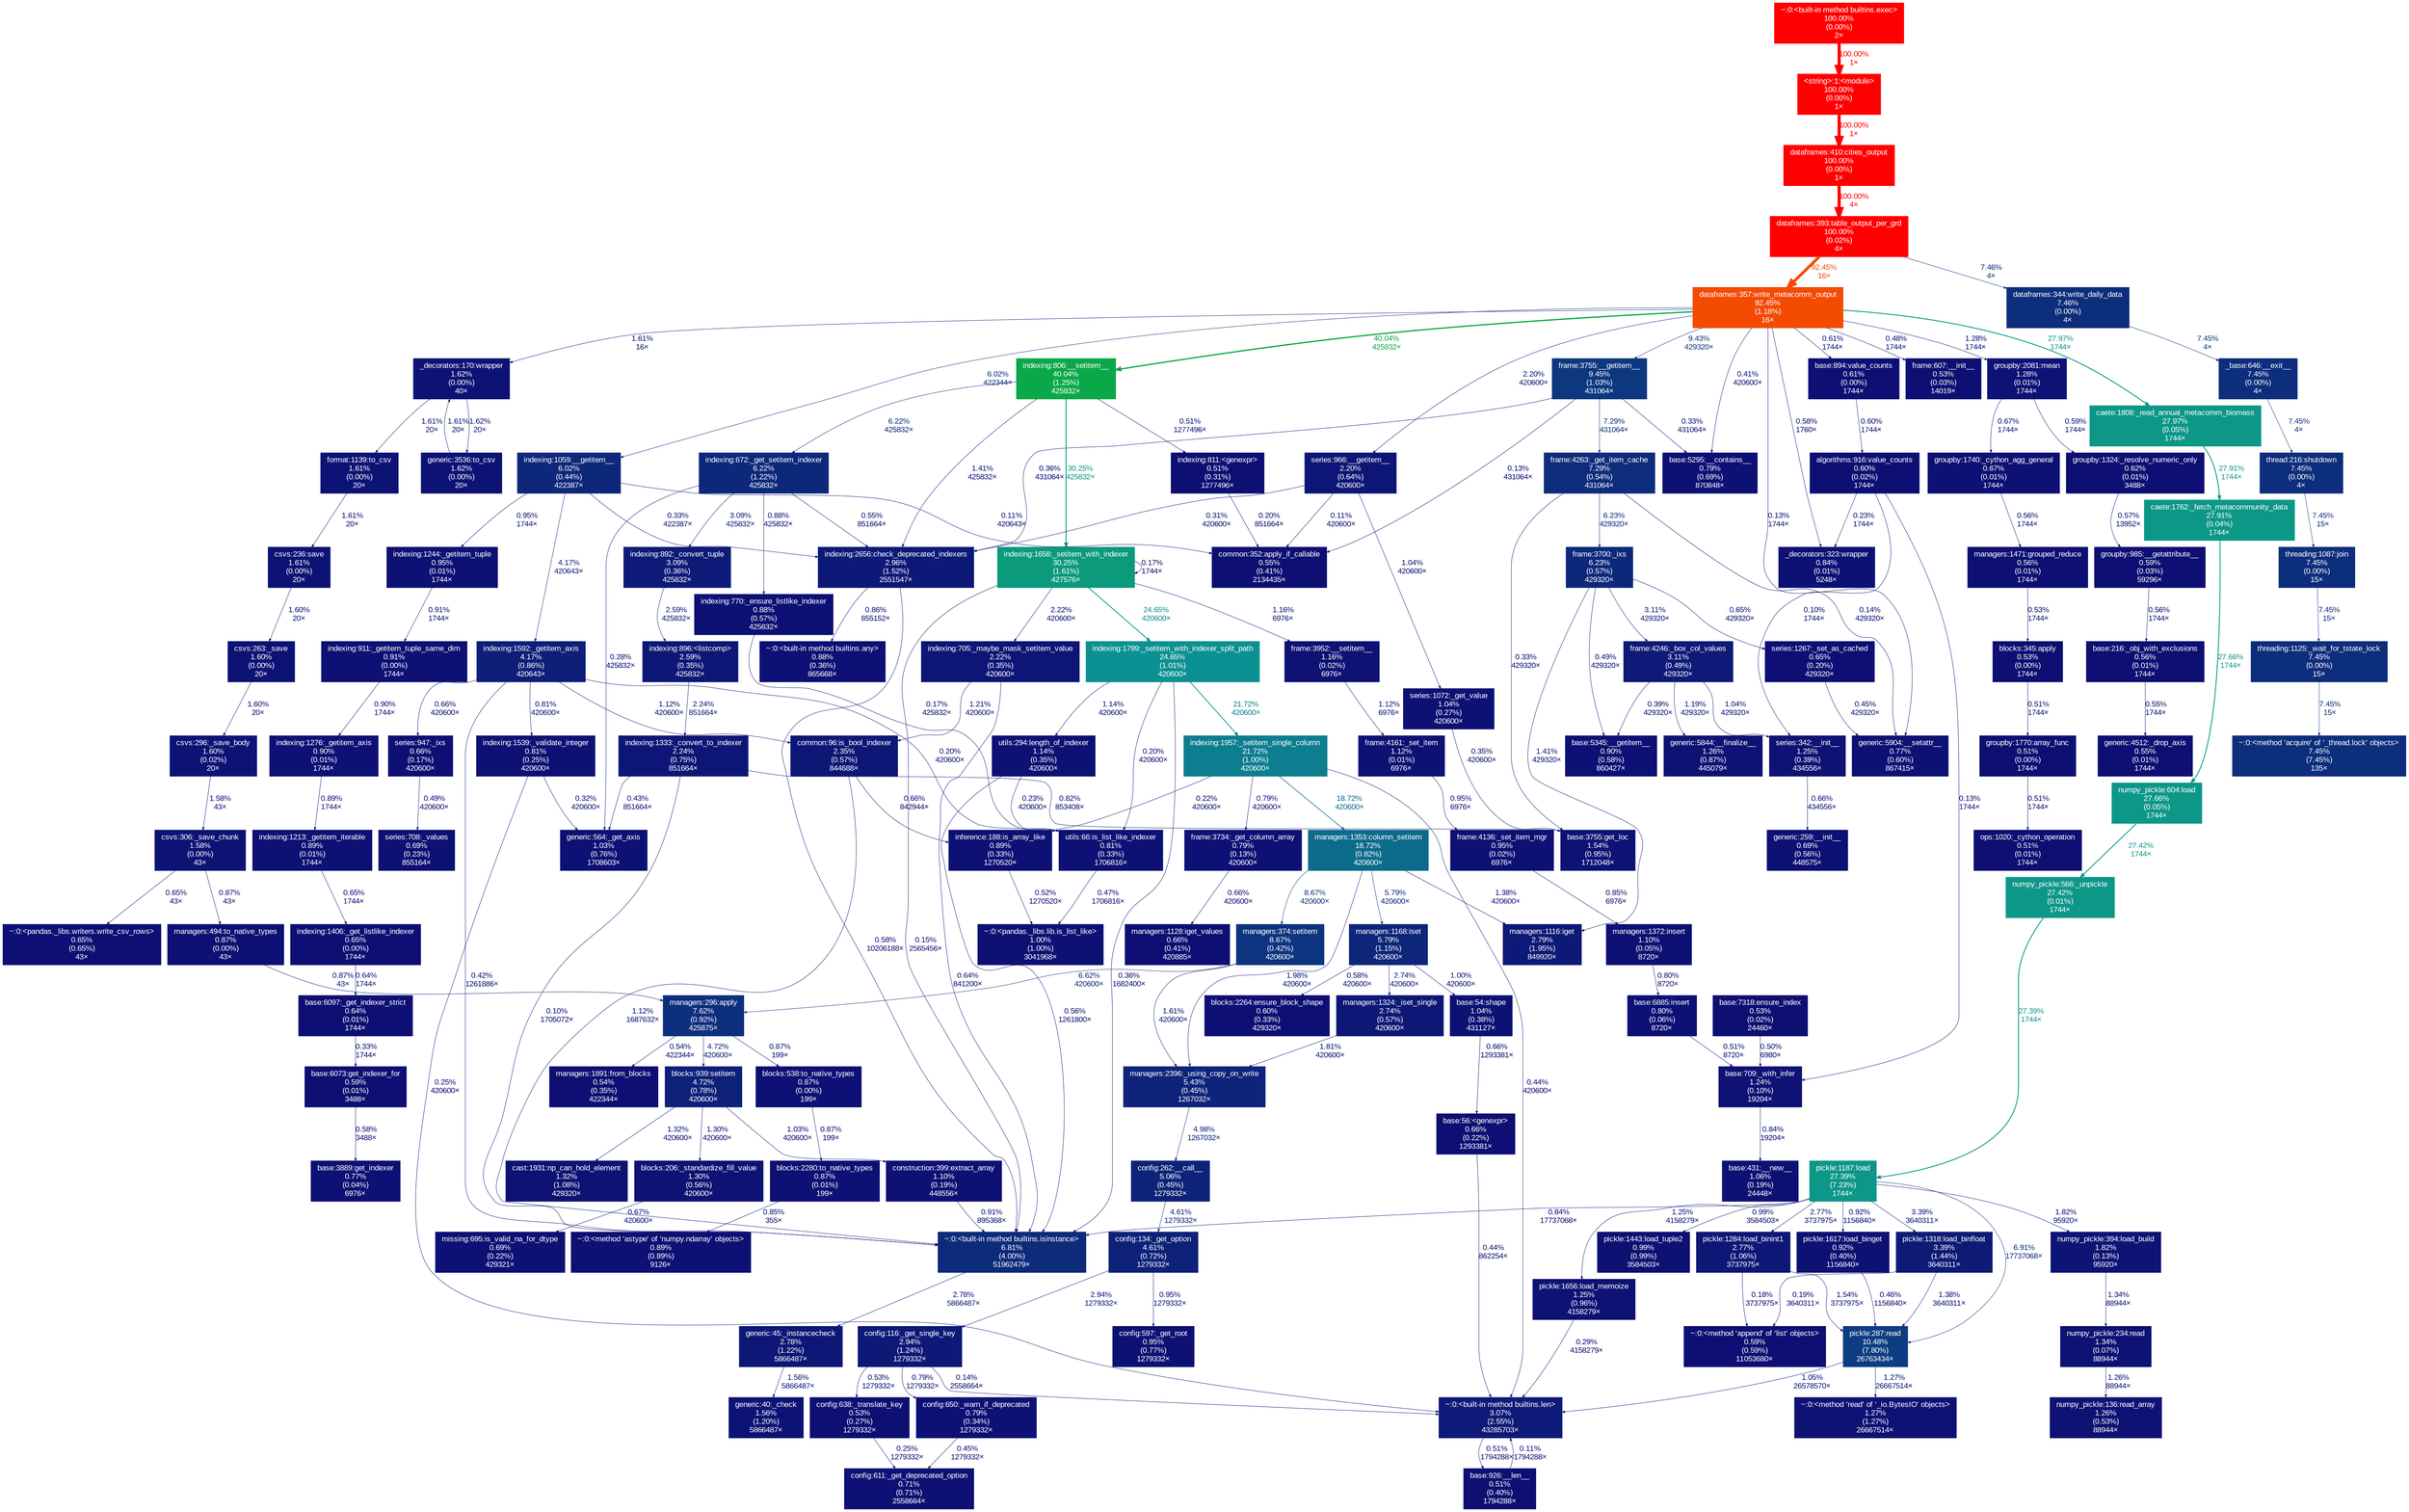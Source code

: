 digraph {
	tooltip=" "
	graph [fontname=Arial, nodesep=0.125, ranksep=0.25];
	node [fontcolor=white, fontname=Arial, height=0, shape=box, style=filled, width=0];
	edge [fontname=Arial];
	18 [color="#0d1074", fontcolor="#ffffff", fontsize="10.00", label="base:6885:insert\n0.80%\n(0.06%)\n8720×", tooltip="C:\\Users\\darel\\OneDrive\\source\\programs\\Python-3.11.12\\Lib\\site-packages\\pandas\\core\\indexes\\base.py"];
	18 -> 19 [arrowsize="0.35", color="#0d0f73", fontcolor="#0d0f73", fontsize="10.00", label="0.51%\n8720×", labeldistance="0.50", penwidth="0.50"];
	19 [color="#0d1274", fontcolor="#ffffff", fontsize="10.00", label="base:709:_with_infer\n1.24%\n(0.10%)\n19204×", tooltip="C:\\Users\\darel\\OneDrive\\source\\programs\\Python-3.11.12\\Lib\\site-packages\\pandas\\core\\indexes\\base.py"];
	19 -> 37 [arrowsize="0.35", color="#0d1074", fontcolor="#0d1074", fontsize="10.00", label="0.84%\n19204×", labeldistance="0.50", penwidth="0.50"];
	27 [color="#0d0f73", fontcolor="#ffffff", fontsize="10.00", label="base:6073:get_indexer_for\n0.59%\n(0.01%)\n3488×", tooltip="C:\\Users\\darel\\OneDrive\\source\\programs\\Python-3.11.12\\Lib\\site-packages\\pandas\\core\\indexes\\base.py"];
	27 -> 30 [arrowsize="0.35", color="#0d0f73", fontcolor="#0d0f73", fontsize="10.00", label="0.58%\n3488×", labeldistance="0.50", penwidth="0.50"];
	29 [color="#0d0f74", fontcolor="#ffffff", fontsize="10.00", label="base:6097:_get_indexer_strict\n0.64%\n(0.01%)\n1744×", tooltip="C:\\Users\\darel\\OneDrive\\source\\programs\\Python-3.11.12\\Lib\\site-packages\\pandas\\core\\indexes\\base.py"];
	29 -> 27 [arrowsize="0.35", color="#0d0e73", fontcolor="#0d0e73", fontsize="10.00", label="0.33%\n1744×", labeldistance="0.50", penwidth="0.50"];
	30 [color="#0d1074", fontcolor="#ffffff", fontsize="10.00", label="base:3889:get_indexer\n0.77%\n(0.04%)\n6976×", tooltip="C:\\Users\\darel\\OneDrive\\source\\programs\\Python-3.11.12\\Lib\\site-packages\\pandas\\core\\indexes\\base.py"];
	37 [color="#0d1174", fontcolor="#ffffff", fontsize="10.00", label="base:431:__new__\n1.06%\n(0.19%)\n24448×", tooltip="C:\\Users\\darel\\OneDrive\\source\\programs\\Python-3.11.12\\Lib\\site-packages\\pandas\\core\\indexes\\base.py"];
	39 [color="#f44b02", fontcolor="#ffffff", fontsize="10.00", label="dataframes:357:write_metacomm_output\n92.45%\n(1.18%)\n16×", tooltip="C:\\Users\\darel\\OneDrive\\Desktop\\CAETE-DVM\\src\\dataframes.py"];
	39 -> 66 [arrowsize="0.35", color="#0d1375", fontcolor="#0d1375", fontsize="10.00", label="1.61%\n16×", labeldistance="0.50", penwidth="0.50"];
	39 -> 80 [arrowsize="0.35", color="#0d387f", fontcolor="#0d387f", fontsize="10.00", label="9.43%\n429320×", labeldistance="0.50", penwidth="0.50"];
	39 -> 106 [arrowsize="0.63", color="#0ba849", fontcolor="#0ba849", fontsize="10.00", label="40.04%\n425832×", labeldistance="1.60", penwidth="1.60"];
	39 -> 135 [arrowsize="0.35", color="#0d277a", fontcolor="#0d277a", fontsize="10.00", label="6.02%\n422344×", labeldistance="0.50", penwidth="0.50"];
	39 -> 139 [arrowsize="0.35", color="#0d0d73", fontcolor="#0d0d73", fontsize="10.00", label="0.13%\n1744×", labeldistance="0.50", penwidth="0.50"];
	39 -> 172 [arrowsize="0.35", color="#0d1676", fontcolor="#0d1676", fontsize="10.00", label="2.20%\n420600×", labeldistance="0.50", penwidth="0.50"];
	39 -> 224 [arrowsize="0.35", color="#0d0f73", fontcolor="#0d0f73", fontsize="10.00", label="0.58%\n1760×", labeldistance="0.50", penwidth="0.50"];
	39 -> 264 [arrowsize="0.35", color="#0d0f73", fontcolor="#0d0f73", fontsize="10.00", label="0.48%\n1744×", labeldistance="0.50", penwidth="0.50"];
	39 -> 269 [arrowsize="0.35", color="#0d1274", fontcolor="#0d1274", fontsize="10.00", label="1.28%\n1744×", labeldistance="0.50", penwidth="0.50"];
	39 -> 280 [arrowsize="0.53", color="#0c9787", fontcolor="#0c9787", fontsize="10.00", label="27.97%\n1744×", labeldistance="1.12", penwidth="1.12"];
	39 -> 791 [arrowsize="0.35", color="#0d0f74", fontcolor="#0d0f74", fontsize="10.00", label="0.61%\n1744×", labeldistance="0.50", penwidth="0.50"];
	39 -> 811 [arrowsize="0.35", color="#0d0e73", fontcolor="#0d0e73", fontsize="10.00", label="0.41%\n420600×", labeldistance="0.50", penwidth="0.50"];
	44 [color="#0d1a77", fontcolor="#ffffff", fontsize="10.00", label="indexing:892:_convert_tuple\n3.09%\n(0.36%)\n425832×", tooltip="C:\\Users\\darel\\OneDrive\\source\\programs\\Python-3.11.12\\Lib\\site-packages\\pandas\\core\\indexing.py"];
	44 -> 180 [arrowsize="0.35", color="#0d1876", fontcolor="#0d1876", fontsize="10.00", label="2.59%\n425832×", labeldistance="0.50", penwidth="0.50"];
	51 [color="#0d1074", fontcolor="#ffffff", fontsize="10.00", label="generic:259:__init__\n0.69%\n(0.56%)\n448575×", tooltip="C:\\Users\\darel\\OneDrive\\source\\programs\\Python-3.11.12\\Lib\\site-packages\\pandas\\core\\generic.py"];
	53 [color="#0d1074", fontcolor="#ffffff", fontsize="10.00", label="indexing:1539:_validate_integer\n0.81%\n(0.25%)\n420600×", tooltip="C:\\Users\\darel\\OneDrive\\source\\programs\\Python-3.11.12\\Lib\\site-packages\\pandas\\core\\indexing.py"];
	53 -> 88 [arrowsize="0.35", color="#0d0e73", fontcolor="#0d0e73", fontsize="10.00", label="0.32%\n420600×", labeldistance="0.50", penwidth="0.50"];
	53 -> 108 [arrowsize="0.35", color="#0d0e73", fontcolor="#0d0e73", fontsize="10.00", label="0.25%\n420600×", labeldistance="0.50", penwidth="0.50"];
	54 [color="#0d1f78", fontcolor="#ffffff", fontsize="10.00", label="indexing:1592:_getitem_axis\n4.17%\n(0.86%)\n420643×", tooltip="C:\\Users\\darel\\OneDrive\\source\\programs\\Python-3.11.12\\Lib\\site-packages\\pandas\\core\\indexing.py"];
	54 -> 53 [arrowsize="0.35", color="#0d1074", fontcolor="#0d1074", fontsize="10.00", label="0.81%\n420600×", labeldistance="0.50", penwidth="0.50"];
	54 -> 394 [arrowsize="0.35", color="#0d0f74", fontcolor="#0d0f74", fontsize="10.00", label="0.66%\n420600×", labeldistance="0.50", penwidth="0.50"];
	54 -> 661 [arrowsize="0.35", color="#0d0e73", fontcolor="#0d0e73", fontsize="10.00", label="0.42%\n1261886×", labeldistance="0.50", penwidth="0.50"];
	54 -> 691 [arrowsize="0.35", color="#0d1174", fontcolor="#0d1174", fontsize="10.00", label="1.12%\n420600×", labeldistance="0.50", penwidth="0.50"];
	54 -> 893 [arrowsize="0.35", color="#0d0e73", fontcolor="#0d0e73", fontsize="10.00", label="0.20%\n420600×", labeldistance="0.50", penwidth="0.50"];
	57 [color="#0d1a77", fontcolor="#ffffff", fontsize="10.00", label="frame:4246:_box_col_values\n3.11%\n(0.49%)\n429320×", tooltip="C:\\Users\\darel\\OneDrive\\source\\programs\\Python-3.11.12\\Lib\\site-packages\\pandas\\core\\frame.py"];
	57 -> 60 [arrowsize="0.35", color="#0d1174", fontcolor="#0d1174", fontsize="10.00", label="1.04%\n429320×", labeldistance="0.50", penwidth="0.50"];
	57 -> 69 [arrowsize="0.35", color="#0d1274", fontcolor="#0d1274", fontsize="10.00", label="1.19%\n429320×", labeldistance="0.50", penwidth="0.50"];
	57 -> 716 [arrowsize="0.35", color="#0d0e73", fontcolor="#0d0e73", fontsize="10.00", label="0.39%\n429320×", labeldistance="0.50", penwidth="0.50"];
	58 [color="#0d287b", fontcolor="#ffffff", fontsize="10.00", label="frame:3700:_ixs\n6.23%\n(0.57%)\n429320×", tooltip="C:\\Users\\darel\\OneDrive\\source\\programs\\Python-3.11.12\\Lib\\site-packages\\pandas\\core\\frame.py"];
	58 -> 57 [arrowsize="0.35", color="#0d1a77", fontcolor="#0d1a77", fontsize="10.00", label="3.11%\n429320×", labeldistance="0.50", penwidth="0.50"];
	58 -> 249 [arrowsize="0.35", color="#0d1375", fontcolor="#0d1375", fontsize="10.00", label="1.41%\n429320×", labeldistance="0.50", penwidth="0.50"];
	58 -> 396 [arrowsize="0.35", color="#0d0f74", fontcolor="#0d0f74", fontsize="10.00", label="0.65%\n429320×", labeldistance="0.50", penwidth="0.50"];
	58 -> 716 [arrowsize="0.35", color="#0d0f73", fontcolor="#0d0f73", fontsize="10.00", label="0.49%\n429320×", labeldistance="0.50", penwidth="0.50"];
	60 [color="#0d1274", fontcolor="#ffffff", fontsize="10.00", label="series:342:__init__\n1.25%\n(0.39%)\n434556×", tooltip="C:\\Users\\darel\\OneDrive\\source\\programs\\Python-3.11.12\\Lib\\site-packages\\pandas\\core\\series.py"];
	60 -> 51 [arrowsize="0.35", color="#0d0f74", fontcolor="#0d0f74", fontsize="10.00", label="0.66%\n434556×", labeldistance="0.50", penwidth="0.50"];
	63 [color="#0d1174", fontcolor="#ffffff", fontsize="10.00", label="indexing:911:_getitem_tuple_same_dim\n0.91%\n(0.00%)\n1744×", tooltip="C:\\Users\\darel\\OneDrive\\source\\programs\\Python-3.11.12\\Lib\\site-packages\\pandas\\core\\indexing.py"];
	63 -> 93 [arrowsize="0.35", color="#0d1074", fontcolor="#0d1074", fontsize="10.00", label="0.90%\n1744×", labeldistance="0.50", penwidth="0.50"];
	64 [color="#0d1174", fontcolor="#ffffff", fontsize="10.00", label="indexing:1244:_getitem_tuple\n0.95%\n(0.01%)\n1744×", tooltip="C:\\Users\\darel\\OneDrive\\source\\programs\\Python-3.11.12\\Lib\\site-packages\\pandas\\core\\indexing.py"];
	64 -> 63 [arrowsize="0.35", color="#0d1174", fontcolor="#0d1174", fontsize="10.00", label="0.91%\n1744×", labeldistance="0.50", penwidth="0.50"];
	65 [color="#0d1375", fontcolor="#ffffff", fontsize="10.00", label="generic:3536:to_csv\n1.62%\n(0.00%)\n20×", tooltip="C:\\Users\\darel\\OneDrive\\source\\programs\\Python-3.11.12\\Lib\\site-packages\\pandas\\core\\generic.py"];
	65 -> 66 [arrowsize="0.35", color="#0d1375", fontcolor="#0d1375", fontsize="10.00", label="1.61%\n20×", labeldistance="0.50", penwidth="0.50"];
	66 [color="#0d1375", fontcolor="#ffffff", fontsize="10.00", label="_decorators:170:wrapper\n1.62%\n(0.00%)\n40×", tooltip="C:\\Users\\darel\\OneDrive\\source\\programs\\Python-3.11.12\\Lib\\site-packages\\pandas\\util\\_decorators.py"];
	66 -> 65 [arrowsize="0.35", color="#0d1375", fontcolor="#0d1375", fontsize="10.00", label="1.62%\n20×", labeldistance="0.50", penwidth="0.50"];
	66 -> 490 [arrowsize="0.35", color="#0d1375", fontcolor="#0d1375", fontsize="10.00", label="1.61%\n20×", labeldistance="0.50", penwidth="0.50"];
	69 [color="#0d1274", fontcolor="#ffffff", fontsize="10.00", label="generic:5844:__finalize__\n1.26%\n(0.87%)\n445079×", tooltip="C:\\Users\\darel\\OneDrive\\source\\programs\\Python-3.11.12\\Lib\\site-packages\\pandas\\core\\generic.py"];
	73 [color="#0d0f73", fontcolor="#ffffff", fontsize="10.00", label="generic:4512:_drop_axis\n0.55%\n(0.01%)\n1744×", tooltip="C:\\Users\\darel\\OneDrive\\source\\programs\\Python-3.11.12\\Lib\\site-packages\\pandas\\core\\generic.py"];
	79 [color="#0d2d7c", fontcolor="#ffffff", fontsize="10.00", label="frame:4263:_get_item_cache\n7.29%\n(0.54%)\n431064×", tooltip="C:\\Users\\darel\\OneDrive\\source\\programs\\Python-3.11.12\\Lib\\site-packages\\pandas\\core\\frame.py"];
	79 -> 58 [arrowsize="0.35", color="#0d287b", fontcolor="#0d287b", fontsize="10.00", label="6.23%\n429320×", labeldistance="0.50", penwidth="0.50"];
	79 -> 139 [arrowsize="0.35", color="#0d0d73", fontcolor="#0d0d73", fontsize="10.00", label="0.14%\n429320×", labeldistance="0.50", penwidth="0.50"];
	79 -> 704 [arrowsize="0.35", color="#0d0e73", fontcolor="#0d0e73", fontsize="10.00", label="0.33%\n429320×", labeldistance="0.50", penwidth="0.50"];
	80 [color="#0d387f", fontcolor="#ffffff", fontsize="10.00", label="frame:3755:__getitem__\n9.45%\n(1.03%)\n431064×", tooltip="C:\\Users\\darel\\OneDrive\\source\\programs\\Python-3.11.12\\Lib\\site-packages\\pandas\\core\\frame.py"];
	80 -> 79 [arrowsize="0.35", color="#0d2d7c", fontcolor="#0d2d7c", fontsize="10.00", label="7.29%\n431064×", labeldistance="0.50", penwidth="0.50"];
	80 -> 811 [arrowsize="0.35", color="#0d0e73", fontcolor="#0d0e73", fontsize="10.00", label="0.33%\n431064×", labeldistance="0.50", penwidth="0.50"];
	80 -> 820 [arrowsize="0.35", color="#0d0e73", fontcolor="#0d0e73", fontsize="10.00", label="0.36%\n431064×", labeldistance="0.50", penwidth="0.50"];
	80 -> 885 [arrowsize="0.35", color="#0d0d73", fontcolor="#0d0d73", fontsize="10.00", label="0.13%\n431064×", labeldistance="0.50", penwidth="0.50"];
	87 [color="#0d1375", fontcolor="#ffffff", fontsize="10.00", label="csvs:306:_save_chunk\n1.58%\n(0.00%)\n43×", tooltip="C:\\Users\\darel\\OneDrive\\source\\programs\\Python-3.11.12\\Lib\\site-packages\\pandas\\io\\formats\\csvs.py"];
	87 -> 253 [arrowsize="0.35", color="#0d1074", fontcolor="#0d1074", fontsize="10.00", label="0.87%\n43×", labeldistance="0.50", penwidth="0.50"];
	87 -> 934 [arrowsize="0.35", color="#0d0f74", fontcolor="#0d0f74", fontsize="10.00", label="0.65%\n43×", labeldistance="0.50", penwidth="0.50"];
	88 [color="#0d1174", fontcolor="#ffffff", fontsize="10.00", label="generic:564:_get_axis\n1.03%\n(0.76%)\n1708603×", tooltip="C:\\Users\\darel\\OneDrive\\source\\programs\\Python-3.11.12\\Lib\\site-packages\\pandas\\core\\generic.py"];
	89 [color="#0d0f74", fontcolor="#ffffff", fontsize="10.00", label="indexing:1406:_get_listlike_indexer\n0.65%\n(0.00%)\n1744×", tooltip="C:\\Users\\darel\\OneDrive\\source\\programs\\Python-3.11.12\\Lib\\site-packages\\pandas\\core\\indexing.py"];
	89 -> 29 [arrowsize="0.35", color="#0d0f74", fontcolor="#0d0f74", fontsize="10.00", label="0.64%\n1744×", labeldistance="0.50", penwidth="0.50"];
	92 [color="#0d287b", fontcolor="#ffffff", fontsize="10.00", label="indexing:672:_get_setitem_indexer\n6.22%\n(1.22%)\n425832×", tooltip="C:\\Users\\darel\\OneDrive\\source\\programs\\Python-3.11.12\\Lib\\site-packages\\pandas\\core\\indexing.py"];
	92 -> 44 [arrowsize="0.35", color="#0d1a77", fontcolor="#0d1a77", fontsize="10.00", label="3.09%\n425832×", labeldistance="0.50", penwidth="0.50"];
	92 -> 88 [arrowsize="0.35", color="#0d0e73", fontcolor="#0d0e73", fontsize="10.00", label="0.28%\n425832×", labeldistance="0.50", penwidth="0.50"];
	92 -> 130 [arrowsize="0.35", color="#0d1074", fontcolor="#0d1074", fontsize="10.00", label="0.88%\n425832×", labeldistance="0.50", penwidth="0.50"];
	92 -> 820 [arrowsize="0.35", color="#0d0f73", fontcolor="#0d0f73", fontsize="10.00", label="0.55%\n851664×", labeldistance="0.50", penwidth="0.50"];
	93 [color="#0d1074", fontcolor="#ffffff", fontsize="10.00", label="indexing:1276:_getitem_axis\n0.90%\n(0.01%)\n1744×", tooltip="C:\\Users\\darel\\OneDrive\\source\\programs\\Python-3.11.12\\Lib\\site-packages\\pandas\\core\\indexing.py"];
	93 -> 147 [arrowsize="0.35", color="#0d1074", fontcolor="#0d1074", fontsize="10.00", label="0.89%\n1744×", labeldistance="0.50", penwidth="0.50"];
	94 [color="#0d1676", fontcolor="#ffffff", fontsize="10.00", label="indexing:1333:_convert_to_indexer\n2.24%\n(0.75%)\n851664×", tooltip="C:\\Users\\darel\\OneDrive\\source\\programs\\Python-3.11.12\\Lib\\site-packages\\pandas\\core\\indexing.py"];
	94 -> 88 [arrowsize="0.35", color="#0d0f73", fontcolor="#0d0f73", fontsize="10.00", label="0.43%\n851664×", labeldistance="0.50", penwidth="0.50"];
	94 -> 661 [arrowsize="0.35", color="#0d0d73", fontcolor="#0d0d73", fontsize="10.00", label="0.10%\n1705072×", labeldistance="0.50", penwidth="0.50"];
	94 -> 704 [arrowsize="0.35", color="#0d1074", fontcolor="#0d1074", fontsize="10.00", label="0.82%\n853408×", labeldistance="0.50", penwidth="0.50"];
	96 [color="#0c9a7c", fontcolor="#ffffff", fontsize="10.00", label="indexing:1658:_setitem_with_indexer\n30.25%\n(1.61%)\n427576×", tooltip="C:\\Users\\darel\\OneDrive\\source\\programs\\Python-3.11.12\\Lib\\site-packages\\pandas\\core\\indexing.py"];
	96 -> 96 [arrowsize="0.35", color="#0d0d73", fontcolor="#0d0d73", fontsize="10.00", label="0.17%\n1744×", labeldistance="0.50", penwidth="0.50"];
	96 -> 127 [arrowsize="0.50", color="#0c9193", fontcolor="#0c9193", fontsize="10.00", label="24.65%\n420600×", labeldistance="0.99", penwidth="0.99"];
	96 -> 260 [arrowsize="0.35", color="#0d1274", fontcolor="#0d1274", fontsize="10.00", label="1.16%\n6976×", labeldistance="0.50", penwidth="0.50"];
	96 -> 661 [arrowsize="0.35", color="#0d0d73", fontcolor="#0d0d73", fontsize="10.00", label="0.15%\n2565456×", labeldistance="0.50", penwidth="0.50"];
	96 -> 717 [arrowsize="0.35", color="#0d1676", fontcolor="#0d1676", fontsize="10.00", label="2.22%\n420600×", labeldistance="0.50", penwidth="0.50"];
	99 [color="#0d1074", fontcolor="#ffffff", fontsize="10.00", label="groupby:1740:_cython_agg_general\n0.67%\n(0.01%)\n1744×", tooltip="C:\\Users\\darel\\OneDrive\\source\\programs\\Python-3.11.12\\Lib\\site-packages\\pandas\\core\\groupby\\groupby.py"];
	99 -> 203 [arrowsize="0.35", color="#0d0f73", fontcolor="#0d0f73", fontsize="10.00", label="0.56%\n1744×", labeldistance="0.50", penwidth="0.50"];
	106 [color="#0ba849", fontcolor="#ffffff", fontsize="10.00", label="indexing:806:__setitem__\n40.04%\n(1.25%)\n425832×", tooltip="C:\\Users\\darel\\OneDrive\\source\\programs\\Python-3.11.12\\Lib\\site-packages\\pandas\\core\\indexing.py"];
	106 -> 92 [arrowsize="0.35", color="#0d287b", fontcolor="#0d287b", fontsize="10.00", label="6.22%\n425832×", labeldistance="0.50", penwidth="0.50"];
	106 -> 96 [arrowsize="0.55", color="#0c9a7c", fontcolor="#0c9a7c", fontsize="10.00", label="30.25%\n425832×", labeldistance="1.21", penwidth="1.21"];
	106 -> 187 [arrowsize="0.35", color="#0d0f73", fontcolor="#0d0f73", fontsize="10.00", label="0.51%\n1277496×", labeldistance="0.50", penwidth="0.50"];
	106 -> 820 [arrowsize="0.35", color="#0d1375", fontcolor="#0d1375", fontsize="10.00", label="1.41%\n425832×", labeldistance="0.50", penwidth="0.50"];
	108 [color="#0d1a77", fontcolor="#ffffff", fontsize="10.00", label="~:0:<built-in method builtins.len>\n3.07%\n(2.55%)\n43285703×", tooltip="~"];
	108 -> 915 [arrowsize="0.35", color="#0d0f73", fontcolor="#0d0f73", fontsize="10.00", label="0.51%\n1794288×", labeldistance="0.50", penwidth="0.50"];
	112 [color="#0d1074", fontcolor="#ffffff", fontsize="10.00", label="frame:3734:_get_column_array\n0.79%\n(0.13%)\n420600×", tooltip="C:\\Users\\darel\\OneDrive\\source\\programs\\Python-3.11.12\\Lib\\site-packages\\pandas\\core\\frame.py"];
	112 -> 320 [arrowsize="0.35", color="#0d0f74", fontcolor="#0d0f74", fontsize="10.00", label="0.66%\n420600×", labeldistance="0.50", penwidth="0.50"];
	113 [color="#0c7e8f", fontcolor="#ffffff", fontsize="10.00", label="indexing:1957:_setitem_single_column\n21.72%\n(1.00%)\n420600×", tooltip="C:\\Users\\darel\\OneDrive\\source\\programs\\Python-3.11.12\\Lib\\site-packages\\pandas\\core\\indexing.py"];
	113 -> 108 [arrowsize="0.35", color="#0d0f73", fontcolor="#0d0f73", fontsize="10.00", label="0.44%\n420600×", labeldistance="0.50", penwidth="0.50"];
	113 -> 112 [arrowsize="0.35", color="#0d1074", fontcolor="#0d1074", fontsize="10.00", label="0.79%\n420600×", labeldistance="0.50", penwidth="0.50"];
	113 -> 146 [arrowsize="0.43", color="#0c6b8b", fontcolor="#0c6b8b", fontsize="10.00", label="18.72%\n420600×", labeldistance="0.75", penwidth="0.75"];
	113 -> 859 [arrowsize="0.35", color="#0d0e73", fontcolor="#0d0e73", fontsize="10.00", label="0.22%\n420600×", labeldistance="0.50", penwidth="0.50"];
	117 [color="#0d1174", fontcolor="#ffffff", fontsize="10.00", label="frame:4136:_set_item_mgr\n0.95%\n(0.02%)\n6976×", tooltip="C:\\Users\\darel\\OneDrive\\source\\programs\\Python-3.11.12\\Lib\\site-packages\\pandas\\core\\frame.py"];
	117 -> 219 [arrowsize="0.35", color="#0d1074", fontcolor="#0d1074", fontsize="10.00", label="0.85%\n6976×", labeldistance="0.50", penwidth="0.50"];
	127 [color="#0c9193", fontcolor="#ffffff", fontsize="10.00", label="indexing:1799:_setitem_with_indexer_split_path\n24.65%\n(1.01%)\n420600×", tooltip="C:\\Users\\darel\\OneDrive\\source\\programs\\Python-3.11.12\\Lib\\site-packages\\pandas\\core\\indexing.py"];
	127 -> 113 [arrowsize="0.47", color="#0c7e8f", fontcolor="#0c7e8f", fontsize="10.00", label="21.72%\n420600×", labeldistance="0.87", penwidth="0.87"];
	127 -> 661 [arrowsize="0.35", color="#0d0e73", fontcolor="#0d0e73", fontsize="10.00", label="0.36%\n1682400×", labeldistance="0.50", penwidth="0.50"];
	127 -> 803 [arrowsize="0.35", color="#0d1174", fontcolor="#0d1174", fontsize="10.00", label="1.14%\n420600×", labeldistance="0.50", penwidth="0.50"];
	127 -> 893 [arrowsize="0.35", color="#0d0e73", fontcolor="#0d0e73", fontsize="10.00", label="0.20%\n420600×", labeldistance="0.50", penwidth="0.50"];
	128 [color="#0d0f74", fontcolor="#ffffff", fontsize="10.00", label="groupby:1324:_resolve_numeric_only\n0.62%\n(0.01%)\n3488×", tooltip="C:\\Users\\darel\\OneDrive\\source\\programs\\Python-3.11.12\\Lib\\site-packages\\pandas\\core\\groupby\\groupby.py"];
	128 -> 412 [arrowsize="0.35", color="#0d0f73", fontcolor="#0d0f73", fontsize="10.00", label="0.57%\n13952×", labeldistance="0.50", penwidth="0.50"];
	130 [color="#0d1074", fontcolor="#ffffff", fontsize="10.00", label="indexing:770:_ensure_listlike_indexer\n0.88%\n(0.57%)\n425832×", tooltip="C:\\Users\\darel\\OneDrive\\source\\programs\\Python-3.11.12\\Lib\\site-packages\\pandas\\core\\indexing.py"];
	130 -> 893 [arrowsize="0.35", color="#0d0d73", fontcolor="#0d0d73", fontsize="10.00", label="0.17%\n425832×", labeldistance="0.50", penwidth="0.50"];
	134 [color="#0d1174", fontcolor="#ffffff", fontsize="10.00", label="frame:4161:_set_item\n1.12%\n(0.01%)\n6976×", tooltip="C:\\Users\\darel\\OneDrive\\source\\programs\\Python-3.11.12\\Lib\\site-packages\\pandas\\core\\frame.py"];
	134 -> 117 [arrowsize="0.35", color="#0d1174", fontcolor="#0d1174", fontsize="10.00", label="0.95%\n6976×", labeldistance="0.50", penwidth="0.50"];
	135 [color="#0d277a", fontcolor="#ffffff", fontsize="10.00", label="indexing:1059:__getitem__\n6.02%\n(0.44%)\n422387×", tooltip="C:\\Users\\darel\\OneDrive\\source\\programs\\Python-3.11.12\\Lib\\site-packages\\pandas\\core\\indexing.py"];
	135 -> 54 [arrowsize="0.35", color="#0d1f78", fontcolor="#0d1f78", fontsize="10.00", label="4.17%\n420643×", labeldistance="0.50", penwidth="0.50"];
	135 -> 64 [arrowsize="0.35", color="#0d1174", fontcolor="#0d1174", fontsize="10.00", label="0.95%\n1744×", labeldistance="0.50", penwidth="0.50"];
	135 -> 820 [arrowsize="0.35", color="#0d0e73", fontcolor="#0d0e73", fontsize="10.00", label="0.33%\n422387×", labeldistance="0.50", penwidth="0.50"];
	135 -> 885 [arrowsize="0.35", color="#0d0d73", fontcolor="#0d0d73", fontsize="10.00", label="0.11%\n420643×", labeldistance="0.50", penwidth="0.50"];
	139 [color="#0d1074", fontcolor="#ffffff", fontsize="10.00", label="generic:5904:__setattr__\n0.77%\n(0.60%)\n867415×", tooltip="C:\\Users\\darel\\OneDrive\\source\\programs\\Python-3.11.12\\Lib\\site-packages\\pandas\\core\\generic.py"];
	143 [color="#0d2f7d", fontcolor="#ffffff", fontsize="10.00", label="managers:296:apply\n7.62%\n(0.92%)\n425875×", tooltip="C:\\Users\\darel\\OneDrive\\source\\programs\\Python-3.11.12\\Lib\\site-packages\\pandas\\core\\internals\\managers.py"];
	143 -> 229 [arrowsize="0.35", color="#0d2179", fontcolor="#0d2179", fontsize="10.00", label="4.72%\n420600×", labeldistance="0.50", penwidth="0.50"];
	143 -> 300 [arrowsize="0.35", color="#0d1074", fontcolor="#0d1074", fontsize="10.00", label="0.87%\n199×", labeldistance="0.50", penwidth="0.50"];
	143 -> 363 [arrowsize="0.35", color="#0d0f73", fontcolor="#0d0f73", fontsize="10.00", label="0.54%\n422344×", labeldistance="0.50", penwidth="0.50"];
	145 [color="#0d347e", fontcolor="#ffffff", fontsize="10.00", label="managers:374:setitem\n8.67%\n(0.42%)\n420600×", tooltip="C:\\Users\\darel\\OneDrive\\source\\programs\\Python-3.11.12\\Lib\\site-packages\\pandas\\core\\internals\\managers.py"];
	145 -> 143 [arrowsize="0.35", color="#0d2a7b", fontcolor="#0d2a7b", fontsize="10.00", label="6.62%\n420600×", labeldistance="0.50", penwidth="0.50"];
	145 -> 362 [arrowsize="0.35", color="#0d1375", fontcolor="#0d1375", fontsize="10.00", label="1.61%\n420600×", labeldistance="0.50", penwidth="0.50"];
	146 [color="#0c6b8b", fontcolor="#ffffff", fontsize="10.00", label="managers:1353:column_setitem\n18.72%\n(0.82%)\n420600×", tooltip="C:\\Users\\darel\\OneDrive\\source\\programs\\Python-3.11.12\\Lib\\site-packages\\pandas\\core\\internals\\managers.py"];
	146 -> 145 [arrowsize="0.35", color="#0d347e", fontcolor="#0d347e", fontsize="10.00", label="8.67%\n420600×", labeldistance="0.50", penwidth="0.50"];
	146 -> 220 [arrowsize="0.35", color="#0d267a", fontcolor="#0d267a", fontsize="10.00", label="5.79%\n420600×", labeldistance="0.50", penwidth="0.50"];
	146 -> 249 [arrowsize="0.35", color="#0d1275", fontcolor="#0d1275", fontsize="10.00", label="1.38%\n420600×", labeldistance="0.50", penwidth="0.50"];
	146 -> 362 [arrowsize="0.35", color="#0d1575", fontcolor="#0d1575", fontsize="10.00", label="1.98%\n420600×", labeldistance="0.50", penwidth="0.50"];
	147 [color="#0d1074", fontcolor="#ffffff", fontsize="10.00", label="indexing:1213:_getitem_iterable\n0.89%\n(0.01%)\n1744×", tooltip="C:\\Users\\darel\\OneDrive\\source\\programs\\Python-3.11.12\\Lib\\site-packages\\pandas\\core\\indexing.py"];
	147 -> 89 [arrowsize="0.35", color="#0d0f74", fontcolor="#0d0f74", fontsize="10.00", label="0.65%\n1744×", labeldistance="0.50", penwidth="0.50"];
	172 [color="#0d1676", fontcolor="#ffffff", fontsize="10.00", label="series:966:__getitem__\n2.20%\n(0.64%)\n420600×", tooltip="C:\\Users\\darel\\OneDrive\\source\\programs\\Python-3.11.12\\Lib\\site-packages\\pandas\\core\\series.py"];
	172 -> 379 [arrowsize="0.35", color="#0d1174", fontcolor="#0d1174", fontsize="10.00", label="1.04%\n420600×", labeldistance="0.50", penwidth="0.50"];
	172 -> 820 [arrowsize="0.35", color="#0d0e73", fontcolor="#0d0e73", fontsize="10.00", label="0.31%\n420600×", labeldistance="0.50", penwidth="0.50"];
	172 -> 885 [arrowsize="0.35", color="#0d0d73", fontcolor="#0d0d73", fontsize="10.00", label="0.11%\n420600×", labeldistance="0.50", penwidth="0.50"];
	175 [color="#0d1074", fontcolor="#ffffff", fontsize="10.00", label="~:0:<built-in method builtins.any>\n0.88%\n(0.36%)\n865668×", tooltip="~"];
	180 [color="#0d1876", fontcolor="#ffffff", fontsize="10.00", label="indexing:896:<listcomp>\n2.59%\n(0.35%)\n425832×", tooltip="C:\\Users\\darel\\OneDrive\\source\\programs\\Python-3.11.12\\Lib\\site-packages\\pandas\\core\\indexing.py"];
	180 -> 94 [arrowsize="0.35", color="#0d1676", fontcolor="#0d1676", fontsize="10.00", label="2.24%\n851664×", labeldistance="0.50", penwidth="0.50"];
	187 [color="#0d0f73", fontcolor="#ffffff", fontsize="10.00", label="indexing:811:<genexpr>\n0.51%\n(0.31%)\n1277496×", tooltip="C:\\Users\\darel\\OneDrive\\source\\programs\\Python-3.11.12\\Lib\\site-packages\\pandas\\core\\indexing.py"];
	187 -> 885 [arrowsize="0.35", color="#0d0e73", fontcolor="#0d0e73", fontsize="10.00", label="0.20%\n851664×", labeldistance="0.50", penwidth="0.50"];
	203 [color="#0d0f73", fontcolor="#ffffff", fontsize="10.00", label="managers:1471:grouped_reduce\n0.56%\n(0.01%)\n1744×", tooltip="C:\\Users\\darel\\OneDrive\\source\\programs\\Python-3.11.12\\Lib\\site-packages\\pandas\\core\\internals\\managers.py"];
	203 -> 232 [arrowsize="0.35", color="#0d0f73", fontcolor="#0d0f73", fontsize="10.00", label="0.53%\n1744×", labeldistance="0.50", penwidth="0.50"];
	218 [color="#0d0f74", fontcolor="#ffffff", fontsize="10.00", label="blocks:2264:ensure_block_shape\n0.60%\n(0.33%)\n429320×", tooltip="C:\\Users\\darel\\OneDrive\\source\\programs\\Python-3.11.12\\Lib\\site-packages\\pandas\\core\\internals\\blocks.py"];
	219 [color="#0d1174", fontcolor="#ffffff", fontsize="10.00", label="managers:1372:insert\n1.10%\n(0.05%)\n8720×", tooltip="C:\\Users\\darel\\OneDrive\\source\\programs\\Python-3.11.12\\Lib\\site-packages\\pandas\\core\\internals\\managers.py"];
	219 -> 18 [arrowsize="0.35", color="#0d1074", fontcolor="#0d1074", fontsize="10.00", label="0.80%\n8720×", labeldistance="0.50", penwidth="0.50"];
	220 [color="#0d267a", fontcolor="#ffffff", fontsize="10.00", label="managers:1168:iset\n5.79%\n(1.15%)\n420600×", tooltip="C:\\Users\\darel\\OneDrive\\source\\programs\\Python-3.11.12\\Lib\\site-packages\\pandas\\core\\internals\\managers.py"];
	220 -> 218 [arrowsize="0.35", color="#0d0f73", fontcolor="#0d0f73", fontsize="10.00", label="0.58%\n420600×", labeldistance="0.50", penwidth="0.50"];
	220 -> 231 [arrowsize="0.35", color="#0d1876", fontcolor="#0d1876", fontsize="10.00", label="2.74%\n420600×", labeldistance="0.50", penwidth="0.50"];
	220 -> 310 [arrowsize="0.35", color="#0d1174", fontcolor="#0d1174", fontsize="10.00", label="1.00%\n420600×", labeldistance="0.50", penwidth="0.50"];
	224 [color="#0d1074", fontcolor="#ffffff", fontsize="10.00", label="_decorators:323:wrapper\n0.84%\n(0.01%)\n5248×", tooltip="C:\\Users\\darel\\OneDrive\\source\\programs\\Python-3.11.12\\Lib\\site-packages\\pandas\\util\\_decorators.py"];
	228 [color="#0d1274", fontcolor="#ffffff", fontsize="10.00", label="blocks:206:_standardize_fill_value\n1.30%\n(0.56%)\n420600×", tooltip="C:\\Users\\darel\\OneDrive\\source\\programs\\Python-3.11.12\\Lib\\site-packages\\pandas\\core\\internals\\blocks.py"];
	228 -> 779 [arrowsize="0.35", color="#0d0f74", fontcolor="#0d0f74", fontsize="10.00", label="0.67%\n420600×", labeldistance="0.50", penwidth="0.50"];
	229 [color="#0d2179", fontcolor="#ffffff", fontsize="10.00", label="blocks:939:setitem\n4.72%\n(0.78%)\n420600×", tooltip="C:\\Users\\darel\\OneDrive\\source\\programs\\Python-3.11.12\\Lib\\site-packages\\pandas\\core\\internals\\blocks.py"];
	229 -> 228 [arrowsize="0.35", color="#0d1274", fontcolor="#0d1274", fontsize="10.00", label="1.30%\n420600×", labeldistance="0.50", penwidth="0.50"];
	229 -> 400 [arrowsize="0.35", color="#0d1174", fontcolor="#0d1174", fontsize="10.00", label="1.03%\n420600×", labeldistance="0.50", penwidth="0.50"];
	229 -> 806 [arrowsize="0.35", color="#0d1274", fontcolor="#0d1274", fontsize="10.00", label="1.32%\n420600×", labeldistance="0.50", penwidth="0.50"];
	231 [color="#0d1876", fontcolor="#ffffff", fontsize="10.00", label="managers:1324:_iset_single\n2.74%\n(0.57%)\n420600×", tooltip="C:\\Users\\darel\\OneDrive\\source\\programs\\Python-3.11.12\\Lib\\site-packages\\pandas\\core\\internals\\managers.py"];
	231 -> 362 [arrowsize="0.35", color="#0d1475", fontcolor="#0d1475", fontsize="10.00", label="1.81%\n420600×", labeldistance="0.50", penwidth="0.50"];
	232 [color="#0d0f73", fontcolor="#ffffff", fontsize="10.00", label="blocks:345:apply\n0.53%\n(0.00%)\n1744×", tooltip="C:\\Users\\darel\\OneDrive\\source\\programs\\Python-3.11.12\\Lib\\site-packages\\pandas\\core\\internals\\blocks.py"];
	232 -> 395 [arrowsize="0.35", color="#0d0f73", fontcolor="#0d0f73", fontsize="10.00", label="0.51%\n1744×", labeldistance="0.50", penwidth="0.50"];
	240 [color="#0d0f73", fontcolor="#ffffff", fontsize="10.00", label="base:216:_obj_with_exclusions\n0.56%\n(0.01%)\n1744×", tooltip="C:\\Users\\darel\\OneDrive\\source\\programs\\Python-3.11.12\\Lib\\site-packages\\pandas\\core\\base.py"];
	240 -> 73 [arrowsize="0.35", color="#0d0f73", fontcolor="#0d0f73", fontsize="10.00", label="0.55%\n1744×", labeldistance="0.50", penwidth="0.50"];
	249 [color="#0d1976", fontcolor="#ffffff", fontsize="10.00", label="managers:1116:iget\n2.79%\n(1.95%)\n849920×", tooltip="C:\\Users\\darel\\OneDrive\\source\\programs\\Python-3.11.12\\Lib\\site-packages\\pandas\\core\\internals\\managers.py"];
	253 [color="#0d1074", fontcolor="#ffffff", fontsize="10.00", label="managers:494:to_native_types\n0.87%\n(0.00%)\n43×", tooltip="C:\\Users\\darel\\OneDrive\\source\\programs\\Python-3.11.12\\Lib\\site-packages\\pandas\\core\\internals\\managers.py"];
	253 -> 143 [arrowsize="0.35", color="#0d1074", fontcolor="#0d1074", fontsize="10.00", label="0.87%\n43×", labeldistance="0.50", penwidth="0.50"];
	257 [color="#0d0f74", fontcolor="#ffffff", fontsize="10.00", label="algorithms:916:value_counts\n0.60%\n(0.02%)\n1744×", tooltip="C:\\Users\\darel\\OneDrive\\source\\programs\\Python-3.11.12\\Lib\\site-packages\\pandas\\core\\algorithms.py"];
	257 -> 19 [arrowsize="0.35", color="#0d0d73", fontcolor="#0d0d73", fontsize="10.00", label="0.13%\n1744×", labeldistance="0.50", penwidth="0.50"];
	257 -> 60 [arrowsize="0.35", color="#0d0d73", fontcolor="#0d0d73", fontsize="10.00", label="0.10%\n1744×", labeldistance="0.50", penwidth="0.50"];
	257 -> 224 [arrowsize="0.35", color="#0d0e73", fontcolor="#0d0e73", fontsize="10.00", label="0.23%\n1744×", labeldistance="0.50", penwidth="0.50"];
	260 [color="#0d1274", fontcolor="#ffffff", fontsize="10.00", label="frame:3952:__setitem__\n1.16%\n(0.02%)\n6976×", tooltip="C:\\Users\\darel\\OneDrive\\source\\programs\\Python-3.11.12\\Lib\\site-packages\\pandas\\core\\frame.py"];
	260 -> 134 [arrowsize="0.35", color="#0d1174", fontcolor="#0d1174", fontsize="10.00", label="1.12%\n6976×", labeldistance="0.50", penwidth="0.50"];
	264 [color="#0d0f73", fontcolor="#ffffff", fontsize="10.00", label="frame:607:__init__\n0.53%\n(0.03%)\n14019×", tooltip="C:\\Users\\darel\\OneDrive\\source\\programs\\Python-3.11.12\\Lib\\site-packages\\pandas\\core\\frame.py"];
	266 [color="#0d0f73", fontcolor="#ffffff", fontsize="10.00", label="ops:1020:_cython_operation\n0.51%\n(0.01%)\n1744×", tooltip="C:\\Users\\darel\\OneDrive\\source\\programs\\Python-3.11.12\\Lib\\site-packages\\pandas\\core\\groupby\\ops.py"];
	269 [color="#0d1274", fontcolor="#ffffff", fontsize="10.00", label="groupby:2081:mean\n1.28%\n(0.01%)\n1744×", tooltip="C:\\Users\\darel\\OneDrive\\source\\programs\\Python-3.11.12\\Lib\\site-packages\\pandas\\core\\groupby\\groupby.py"];
	269 -> 99 [arrowsize="0.35", color="#0d1074", fontcolor="#0d1074", fontsize="10.00", label="0.67%\n1744×", labeldistance="0.50", penwidth="0.50"];
	269 -> 128 [arrowsize="0.35", color="#0d0f74", fontcolor="#0d0f74", fontsize="10.00", label="0.59%\n1744×", labeldistance="0.50", penwidth="0.50"];
	271 [color="#0c9787", fontcolor="#ffffff", fontsize="10.00", label="caete:1762:_fetch_metacommunity_data\n27.91%\n(0.04%)\n1744×", tooltip="C:\\Users\\darel\\OneDrive\\Desktop\\CAETE-DVM\\src\\caete.py"];
	271 -> 279 [arrowsize="0.53", color="#0c9788", fontcolor="#0c9788", fontsize="10.00", label="27.66%\n1744×", labeldistance="1.11", penwidth="1.11"];
	273 [color="#ff0000", fontcolor="#ffffff", fontsize="10.00", label="dataframes:393:table_output_per_grd\n100.00%\n(0.02%)\n4×", tooltip="C:\\Users\\darel\\OneDrive\\Desktop\\CAETE-DVM\\src\\dataframes.py"];
	273 -> 39 [arrowsize="0.96", color="#f44b02", fontcolor="#f44b02", fontsize="10.00", label="92.45%\n16×", labeldistance="3.70", penwidth="3.70"];
	273 -> 430 [arrowsize="0.35", color="#0d2e7c", fontcolor="#0d2e7c", fontsize="10.00", label="7.46%\n4×", labeldistance="0.50", penwidth="0.50"];
	274 [color="#0d1274", fontcolor="#ffffff", fontsize="10.00", label="numpy_pickle:234:read\n1.34%\n(0.07%)\n88944×", tooltip="C:\\Users\\darel\\OneDrive\\source\\programs\\Python-3.11.12\\Lib\\site-packages\\joblib\\numpy_pickle.py"];
	274 -> 278 [arrowsize="0.35", color="#0d1274", fontcolor="#0d1274", fontsize="10.00", label="1.26%\n88944×", labeldistance="0.50", penwidth="0.50"];
	275 [color="#0d1475", fontcolor="#ffffff", fontsize="10.00", label="numpy_pickle:394:load_build\n1.82%\n(0.13%)\n95920×", tooltip="C:\\Users\\darel\\OneDrive\\source\\programs\\Python-3.11.12\\Lib\\site-packages\\joblib\\numpy_pickle.py"];
	275 -> 274 [arrowsize="0.35", color="#0d1274", fontcolor="#0d1274", fontsize="10.00", label="1.34%\n88944×", labeldistance="0.50", penwidth="0.50"];
	278 [color="#0d1274", fontcolor="#ffffff", fontsize="10.00", label="numpy_pickle:136:read_array\n1.26%\n(0.53%)\n88944×", tooltip="C:\\Users\\darel\\OneDrive\\source\\programs\\Python-3.11.12\\Lib\\site-packages\\joblib\\numpy_pickle.py"];
	279 [color="#0c9788", fontcolor="#ffffff", fontsize="10.00", label="numpy_pickle:604:load\n27.66%\n(0.05%)\n1744×", tooltip="C:\\Users\\darel\\OneDrive\\source\\programs\\Python-3.11.12\\Lib\\site-packages\\joblib\\numpy_pickle.py"];
	279 -> 439 [arrowsize="0.52", color="#0c9789", fontcolor="#0c9789", fontsize="10.00", label="27.42%\n1744×", labeldistance="1.10", penwidth="1.10"];
	280 [color="#0c9787", fontcolor="#ffffff", fontsize="10.00", label="caete:1808:_read_annual_metacomm_biomass\n27.97%\n(0.05%)\n1744×", tooltip="C:\\Users\\darel\\OneDrive\\Desktop\\CAETE-DVM\\src\\caete.py"];
	280 -> 271 [arrowsize="0.53", color="#0c9787", fontcolor="#0c9787", fontsize="10.00", label="27.91%\n1744×", labeldistance="1.12", penwidth="1.12"];
	284 [color="#0c9789", fontcolor="#ffffff", fontsize="10.00", label="pickle:1187:load\n27.39%\n(7.23%)\n1744×", tooltip="C:\\Users\\darel\\OneDrive\\source\\programs\\Python-3.11.12\\Lib\\pickle.py"];
	284 -> 275 [arrowsize="0.35", color="#0d1475", fontcolor="#0d1475", fontsize="10.00", label="1.82%\n95920×", labeldistance="0.50", penwidth="0.50"];
	284 -> 650 [arrowsize="0.35", color="#0d2b7c", fontcolor="#0d2b7c", fontsize="10.00", label="6.91%\n17737068×", labeldistance="0.50", penwidth="0.50"];
	284 -> 653 [arrowsize="0.35", color="#0d1b77", fontcolor="#0d1b77", fontsize="10.00", label="3.39%\n3640311×", labeldistance="0.50", penwidth="0.50"];
	284 -> 654 [arrowsize="0.35", color="#0d1876", fontcolor="#0d1876", fontsize="10.00", label="2.77%\n3737975×", labeldistance="0.50", penwidth="0.50"];
	284 -> 658 [arrowsize="0.35", color="#0d1174", fontcolor="#0d1174", fontsize="10.00", label="0.92%\n1156840×", labeldistance="0.50", penwidth="0.50"];
	284 -> 661 [arrowsize="0.35", color="#0d1074", fontcolor="#0d1074", fontsize="10.00", label="0.84%\n17737068×", labeldistance="0.50", penwidth="0.50"];
	284 -> 685 [arrowsize="0.35", color="#0d1174", fontcolor="#0d1174", fontsize="10.00", label="0.99%\n3584503×", labeldistance="0.50", penwidth="0.50"];
	284 -> 747 [arrowsize="0.35", color="#0d1274", fontcolor="#0d1274", fontsize="10.00", label="1.25%\n4158279×", labeldistance="0.50", penwidth="0.50"];
	285 [color="#0d1375", fontcolor="#ffffff", fontsize="10.00", label="csvs:296:_save_body\n1.60%\n(0.02%)\n20×", tooltip="C:\\Users\\darel\\OneDrive\\source\\programs\\Python-3.11.12\\Lib\\site-packages\\pandas\\io\\formats\\csvs.py"];
	285 -> 87 [arrowsize="0.35", color="#0d1375", fontcolor="#0d1375", fontsize="10.00", label="1.58%\n43×", labeldistance="0.50", penwidth="0.50"];
	300 [color="#0d1074", fontcolor="#ffffff", fontsize="10.00", label="blocks:538:to_native_types\n0.87%\n(0.00%)\n199×", tooltip="C:\\Users\\darel\\OneDrive\\source\\programs\\Python-3.11.12\\Lib\\site-packages\\pandas\\core\\internals\\blocks.py"];
	300 -> 823 [arrowsize="0.35", color="#0d1074", fontcolor="#0d1074", fontsize="10.00", label="0.87%\n199×", labeldistance="0.50", penwidth="0.50"];
	309 [color="#0d0f74", fontcolor="#ffffff", fontsize="10.00", label="base:56:<genexpr>\n0.66%\n(0.22%)\n1293381×", tooltip="C:\\Users\\darel\\OneDrive\\source\\programs\\Python-3.11.12\\Lib\\site-packages\\pandas\\core\\internals\\base.py"];
	309 -> 108 [arrowsize="0.35", color="#0d0f73", fontcolor="#0d0f73", fontsize="10.00", label="0.44%\n862254×", labeldistance="0.50", penwidth="0.50"];
	310 [color="#0d1174", fontcolor="#ffffff", fontsize="10.00", label="base:54:shape\n1.04%\n(0.38%)\n431127×", tooltip="C:\\Users\\darel\\OneDrive\\source\\programs\\Python-3.11.12\\Lib\\site-packages\\pandas\\core\\internals\\base.py"];
	310 -> 309 [arrowsize="0.35", color="#0d0f74", fontcolor="#0d0f74", fontsize="10.00", label="0.66%\n1293381×", labeldistance="0.50", penwidth="0.50"];
	320 [color="#0d0f74", fontcolor="#ffffff", fontsize="10.00", label="managers:1128:iget_values\n0.66%\n(0.41%)\n420885×", tooltip="C:\\Users\\darel\\OneDrive\\source\\programs\\Python-3.11.12\\Lib\\site-packages\\pandas\\core\\internals\\managers.py"];
	350 [color="#0d1375", fontcolor="#ffffff", fontsize="10.00", label="csvs:236:save\n1.61%\n(0.00%)\n20×", tooltip="C:\\Users\\darel\\OneDrive\\source\\programs\\Python-3.11.12\\Lib\\site-packages\\pandas\\io\\formats\\csvs.py"];
	350 -> 493 [arrowsize="0.35", color="#0d1375", fontcolor="#0d1375", fontsize="10.00", label="1.60%\n20×", labeldistance="0.50", penwidth="0.50"];
	361 [color="#0d1074", fontcolor="#ffffff", fontsize="10.00", label="series:708:_values\n0.69%\n(0.23%)\n855164×", tooltip="C:\\Users\\darel\\OneDrive\\source\\programs\\Python-3.11.12\\Lib\\site-packages\\pandas\\core\\series.py"];
	362 [color="#0d247a", fontcolor="#ffffff", fontsize="10.00", label="managers:2396:_using_copy_on_write\n5.43%\n(0.45%)\n1267032×", tooltip="C:\\Users\\darel\\OneDrive\\source\\programs\\Python-3.11.12\\Lib\\site-packages\\pandas\\core\\internals\\managers.py"];
	362 -> 831 [arrowsize="0.35", color="#0d2279", fontcolor="#0d2279", fontsize="10.00", label="4.98%\n1267032×", labeldistance="0.50", penwidth="0.50"];
	363 [color="#0d0f73", fontcolor="#ffffff", fontsize="10.00", label="managers:1891:from_blocks\n0.54%\n(0.35%)\n422344×", tooltip="C:\\Users\\darel\\OneDrive\\source\\programs\\Python-3.11.12\\Lib\\site-packages\\pandas\\core\\internals\\managers.py"];
	379 [color="#0d1174", fontcolor="#ffffff", fontsize="10.00", label="series:1072:_get_value\n1.04%\n(0.27%)\n420600×", tooltip="C:\\Users\\darel\\OneDrive\\source\\programs\\Python-3.11.12\\Lib\\site-packages\\pandas\\core\\series.py"];
	379 -> 704 [arrowsize="0.35", color="#0d0e73", fontcolor="#0d0e73", fontsize="10.00", label="0.35%\n420600×", labeldistance="0.50", penwidth="0.50"];
	394 [color="#0d0f74", fontcolor="#ffffff", fontsize="10.00", label="series:947:_ixs\n0.66%\n(0.17%)\n420600×", tooltip="C:\\Users\\darel\\OneDrive\\source\\programs\\Python-3.11.12\\Lib\\site-packages\\pandas\\core\\series.py"];
	394 -> 361 [arrowsize="0.35", color="#0d0f73", fontcolor="#0d0f73", fontsize="10.00", label="0.49%\n420600×", labeldistance="0.50", penwidth="0.50"];
	395 [color="#0d0f73", fontcolor="#ffffff", fontsize="10.00", label="groupby:1770:array_func\n0.51%\n(0.00%)\n1744×", tooltip="C:\\Users\\darel\\OneDrive\\source\\programs\\Python-3.11.12\\Lib\\site-packages\\pandas\\core\\groupby\\groupby.py"];
	395 -> 266 [arrowsize="0.35", color="#0d0f73", fontcolor="#0d0f73", fontsize="10.00", label="0.51%\n1744×", labeldistance="0.50", penwidth="0.50"];
	396 [color="#0d0f74", fontcolor="#ffffff", fontsize="10.00", label="series:1267:_set_as_cached\n0.65%\n(0.20%)\n429320×", tooltip="C:\\Users\\darel\\OneDrive\\source\\programs\\Python-3.11.12\\Lib\\site-packages\\pandas\\core\\series.py"];
	396 -> 139 [arrowsize="0.35", color="#0d0f73", fontcolor="#0d0f73", fontsize="10.00", label="0.45%\n429320×", labeldistance="0.50", penwidth="0.50"];
	400 [color="#0d1174", fontcolor="#ffffff", fontsize="10.00", label="construction:399:extract_array\n1.10%\n(0.19%)\n448556×", tooltip="C:\\Users\\darel\\OneDrive\\source\\programs\\Python-3.11.12\\Lib\\site-packages\\pandas\\core\\construction.py"];
	400 -> 661 [arrowsize="0.35", color="#0d1174", fontcolor="#0d1174", fontsize="10.00", label="0.91%\n895368×", labeldistance="0.50", penwidth="0.50"];
	406 [color="#0d0f73", fontcolor="#ffffff", fontsize="10.00", label="base:7318:ensure_index\n0.53%\n(0.02%)\n24460×", tooltip="C:\\Users\\darel\\OneDrive\\source\\programs\\Python-3.11.12\\Lib\\site-packages\\pandas\\core\\indexes\\base.py"];
	406 -> 19 [arrowsize="0.35", color="#0d0f73", fontcolor="#0d0f73", fontsize="10.00", label="0.50%\n6980×", labeldistance="0.50", penwidth="0.50"];
	412 [color="#0d0f74", fontcolor="#ffffff", fontsize="10.00", label="groupby:985:__getattribute__\n0.59%\n(0.03%)\n59296×", tooltip="C:\\Users\\darel\\OneDrive\\source\\programs\\Python-3.11.12\\Lib\\site-packages\\pandas\\core\\groupby\\groupby.py"];
	412 -> 240 [arrowsize="0.35", color="#0d0f73", fontcolor="#0d0f73", fontsize="10.00", label="0.56%\n1744×", labeldistance="0.50", penwidth="0.50"];
	428 [color="#ff0000", fontcolor="#ffffff", fontsize="10.00", label="dataframes:410:cities_output\n100.00%\n(0.00%)\n1×", tooltip="C:\\Users\\darel\\OneDrive\\Desktop\\CAETE-DVM\\src\\dataframes.py"];
	428 -> 273 [arrowsize="1.00", color="#ff0000", fontcolor="#ff0000", fontsize="10.00", label="100.00%\n4×", labeldistance="4.00", penwidth="4.00"];
	430 [color="#0d2e7c", fontcolor="#ffffff", fontsize="10.00", label="dataframes:344:write_daily_data\n7.46%\n(0.00%)\n4×", tooltip="C:\\Users\\darel\\OneDrive\\Desktop\\CAETE-DVM\\src\\dataframes.py"];
	430 -> 529 [arrowsize="0.35", color="#0d2e7c", fontcolor="#0d2e7c", fontsize="10.00", label="7.45%\n4×", labeldistance="0.50", penwidth="0.50"];
	439 [color="#0c9789", fontcolor="#ffffff", fontsize="10.00", label="numpy_pickle:566:_unpickle\n27.42%\n(0.01%)\n1744×", tooltip="C:\\Users\\darel\\OneDrive\\source\\programs\\Python-3.11.12\\Lib\\site-packages\\joblib\\numpy_pickle.py"];
	439 -> 284 [arrowsize="0.52", color="#0c9789", fontcolor="#0c9789", fontsize="10.00", label="27.39%\n1744×", labeldistance="1.10", penwidth="1.10"];
	490 [color="#0d1375", fontcolor="#ffffff", fontsize="10.00", label="format:1139:to_csv\n1.61%\n(0.00%)\n20×", tooltip="C:\\Users\\darel\\OneDrive\\source\\programs\\Python-3.11.12\\Lib\\site-packages\\pandas\\io\\formats\\format.py"];
	490 -> 350 [arrowsize="0.35", color="#0d1375", fontcolor="#0d1375", fontsize="10.00", label="1.61%\n20×", labeldistance="0.50", penwidth="0.50"];
	493 [color="#0d1375", fontcolor="#ffffff", fontsize="10.00", label="csvs:263:_save\n1.60%\n(0.00%)\n20×", tooltip="C:\\Users\\darel\\OneDrive\\source\\programs\\Python-3.11.12\\Lib\\site-packages\\pandas\\io\\formats\\csvs.py"];
	493 -> 285 [arrowsize="0.35", color="#0d1375", fontcolor="#0d1375", fontsize="10.00", label="1.60%\n20×", labeldistance="0.50", penwidth="0.50"];
	499 [color="#ff0000", fontcolor="#ffffff", fontsize="10.00", label="<string>:1:<module>\n100.00%\n(0.00%)\n1×", tooltip="<string>"];
	499 -> 428 [arrowsize="1.00", color="#ff0000", fontcolor="#ff0000", fontsize="10.00", label="100.00%\n1×", labeldistance="4.00", penwidth="4.00"];
	500 [color="#ff0000", fontcolor="#ffffff", fontsize="10.00", label="~:0:<built-in method builtins.exec>\n100.00%\n(0.00%)\n2×", tooltip="~"];
	500 -> 499 [arrowsize="1.00", color="#ff0000", fontcolor="#ff0000", fontsize="10.00", label="100.00%\n1×", labeldistance="4.00", penwidth="4.00"];
	529 [color="#0d2e7c", fontcolor="#ffffff", fontsize="10.00", label="_base:646:__exit__\n7.45%\n(0.00%)\n4×", tooltip="C:\\Users\\darel\\OneDrive\\source\\programs\\Python-3.11.12\\Lib\\concurrent\\futures\\_base.py"];
	529 -> 566 [arrowsize="0.35", color="#0d2e7c", fontcolor="#0d2e7c", fontsize="10.00", label="7.45%\n4×", labeldistance="0.50", penwidth="0.50"];
	565 [color="#0d2e7c", fontcolor="#ffffff", fontsize="10.00", label="threading:1087:join\n7.45%\n(0.00%)\n15×", tooltip="C:\\Users\\darel\\OneDrive\\source\\programs\\Python-3.11.12\\Lib\\threading.py"];
	565 -> 567 [arrowsize="0.35", color="#0d2e7c", fontcolor="#0d2e7c", fontsize="10.00", label="7.45%\n15×", labeldistance="0.50", penwidth="0.50"];
	566 [color="#0d2e7c", fontcolor="#ffffff", fontsize="10.00", label="thread:216:shutdown\n7.45%\n(0.00%)\n4×", tooltip="C:\\Users\\darel\\OneDrive\\source\\programs\\Python-3.11.12\\Lib\\concurrent\\futures\\thread.py"];
	566 -> 565 [arrowsize="0.35", color="#0d2e7c", fontcolor="#0d2e7c", fontsize="10.00", label="7.45%\n15×", labeldistance="0.50", penwidth="0.50"];
	567 [color="#0d2e7c", fontcolor="#ffffff", fontsize="10.00", label="threading:1125:_wait_for_tstate_lock\n7.45%\n(0.00%)\n15×", tooltip="C:\\Users\\darel\\OneDrive\\source\\programs\\Python-3.11.12\\Lib\\threading.py"];
	567 -> 1054 [arrowsize="0.35", color="#0d2e7c", fontcolor="#0d2e7c", fontsize="10.00", label="7.45%\n15×", labeldistance="0.50", penwidth="0.50"];
	650 [color="#0d3d80", fontcolor="#ffffff", fontsize="10.00", label="pickle:287:read\n10.48%\n(7.80%)\n26763434×", tooltip="C:\\Users\\darel\\OneDrive\\source\\programs\\Python-3.11.12\\Lib\\pickle.py"];
	650 -> 108 [arrowsize="0.35", color="#0d1174", fontcolor="#0d1174", fontsize="10.00", label="1.05%\n26578570×", labeldistance="0.50", penwidth="0.50"];
	650 -> 1064 [arrowsize="0.35", color="#0d1274", fontcolor="#0d1274", fontsize="10.00", label="1.27%\n26667514×", labeldistance="0.50", penwidth="0.50"];
	653 [color="#0d1b77", fontcolor="#ffffff", fontsize="10.00", label="pickle:1318:load_binfloat\n3.39%\n(1.44%)\n3640311×", tooltip="C:\\Users\\darel\\OneDrive\\source\\programs\\Python-3.11.12\\Lib\\pickle.py"];
	653 -> 650 [arrowsize="0.35", color="#0d1275", fontcolor="#0d1275", fontsize="10.00", label="1.38%\n3640311×", labeldistance="0.50", penwidth="0.50"];
	653 -> 1080 [arrowsize="0.35", color="#0d0e73", fontcolor="#0d0e73", fontsize="10.00", label="0.19%\n3640311×", labeldistance="0.50", penwidth="0.50"];
	654 [color="#0d1876", fontcolor="#ffffff", fontsize="10.00", label="pickle:1284:load_binint1\n2.77%\n(1.06%)\n3737975×", tooltip="C:\\Users\\darel\\OneDrive\\source\\programs\\Python-3.11.12\\Lib\\pickle.py"];
	654 -> 650 [arrowsize="0.35", color="#0d1375", fontcolor="#0d1375", fontsize="10.00", label="1.54%\n3737975×", labeldistance="0.50", penwidth="0.50"];
	654 -> 1080 [arrowsize="0.35", color="#0d0d73", fontcolor="#0d0d73", fontsize="10.00", label="0.18%\n3737975×", labeldistance="0.50", penwidth="0.50"];
	658 [color="#0d1174", fontcolor="#ffffff", fontsize="10.00", label="pickle:1617:load_binget\n0.92%\n(0.40%)\n1156840×", tooltip="C:\\Users\\darel\\OneDrive\\source\\programs\\Python-3.11.12\\Lib\\pickle.py"];
	658 -> 650 [arrowsize="0.35", color="#0d0f73", fontcolor="#0d0f73", fontsize="10.00", label="0.46%\n1156840×", labeldistance="0.50", penwidth="0.50"];
	661 [color="#0d2b7b", fontcolor="#ffffff", fontsize="10.00", label="~:0:<built-in method builtins.isinstance>\n6.81%\n(4.00%)\n51962479×", tooltip="~"];
	661 -> 835 [arrowsize="0.35", color="#0d1876", fontcolor="#0d1876", fontsize="10.00", label="2.78%\n5866487×", labeldistance="0.50", penwidth="0.50"];
	685 [color="#0d1174", fontcolor="#ffffff", fontsize="10.00", label="pickle:1443:load_tuple2\n0.99%\n(0.99%)\n3584503×", tooltip="C:\\Users\\darel\\OneDrive\\source\\programs\\Python-3.11.12\\Lib\\pickle.py"];
	691 [color="#0d1776", fontcolor="#ffffff", fontsize="10.00", label="common:96:is_bool_indexer\n2.35%\n(0.57%)\n844688×", tooltip="C:\\Users\\darel\\OneDrive\\source\\programs\\Python-3.11.12\\Lib\\site-packages\\pandas\\core\\common.py"];
	691 -> 661 [arrowsize="0.35", color="#0d1174", fontcolor="#0d1174", fontsize="10.00", label="1.12%\n1687632×", labeldistance="0.50", penwidth="0.50"];
	691 -> 859 [arrowsize="0.35", color="#0d0f74", fontcolor="#0d0f74", fontsize="10.00", label="0.66%\n842944×", labeldistance="0.50", penwidth="0.50"];
	702 [color="#0d1074", fontcolor="#ffffff", fontsize="10.00", label="config:650:_warn_if_deprecated\n0.79%\n(0.34%)\n1279332×", tooltip="C:\\Users\\darel\\OneDrive\\source\\programs\\Python-3.11.12\\Lib\\site-packages\\pandas\\_config\\config.py"];
	702 -> 833 [arrowsize="0.35", color="#0d0f73", fontcolor="#0d0f73", fontsize="10.00", label="0.45%\n1279332×", labeldistance="0.50", penwidth="0.50"];
	703 [color="#0d1977", fontcolor="#ffffff", fontsize="10.00", label="config:116:_get_single_key\n2.94%\n(1.24%)\n1279332×", tooltip="C:\\Users\\darel\\OneDrive\\source\\programs\\Python-3.11.12\\Lib\\site-packages\\pandas\\_config\\config.py"];
	703 -> 108 [arrowsize="0.35", color="#0d0d73", fontcolor="#0d0d73", fontsize="10.00", label="0.14%\n2558664×", labeldistance="0.50", penwidth="0.50"];
	703 -> 702 [arrowsize="0.35", color="#0d1074", fontcolor="#0d1074", fontsize="10.00", label="0.79%\n1279332×", labeldistance="0.50", penwidth="0.50"];
	703 -> 834 [arrowsize="0.35", color="#0d0f73", fontcolor="#0d0f73", fontsize="10.00", label="0.53%\n1279332×", labeldistance="0.50", penwidth="0.50"];
	704 [color="#0d1375", fontcolor="#ffffff", fontsize="10.00", label="base:3755:get_loc\n1.54%\n(0.95%)\n1712048×", tooltip="C:\\Users\\darel\\OneDrive\\source\\programs\\Python-3.11.12\\Lib\\site-packages\\pandas\\core\\indexes\\base.py"];
	716 [color="#0d1074", fontcolor="#ffffff", fontsize="10.00", label="base:5345:__getitem__\n0.90%\n(0.58%)\n860427×", tooltip="C:\\Users\\darel\\OneDrive\\source\\programs\\Python-3.11.12\\Lib\\site-packages\\pandas\\core\\indexes\\base.py"];
	717 [color="#0d1676", fontcolor="#ffffff", fontsize="10.00", label="indexing:705:_maybe_mask_setitem_value\n2.22%\n(0.35%)\n420600×", tooltip="C:\\Users\\darel\\OneDrive\\source\\programs\\Python-3.11.12\\Lib\\site-packages\\pandas\\core\\indexing.py"];
	717 -> 661 [arrowsize="0.35", color="#0d0f74", fontcolor="#0d0f74", fontsize="10.00", label="0.64%\n841200×", labeldistance="0.50", penwidth="0.50"];
	717 -> 691 [arrowsize="0.35", color="#0d1274", fontcolor="#0d1274", fontsize="10.00", label="1.21%\n420600×", labeldistance="0.50", penwidth="0.50"];
	747 [color="#0d1274", fontcolor="#ffffff", fontsize="10.00", label="pickle:1656:load_memoize\n1.25%\n(0.96%)\n4158279×", tooltip="C:\\Users\\darel\\OneDrive\\source\\programs\\Python-3.11.12\\Lib\\pickle.py"];
	747 -> 108 [arrowsize="0.35", color="#0d0e73", fontcolor="#0d0e73", fontsize="10.00", label="0.29%\n4158279×", labeldistance="0.50", penwidth="0.50"];
	779 [color="#0d1074", fontcolor="#ffffff", fontsize="10.00", label="missing:695:is_valid_na_for_dtype\n0.69%\n(0.22%)\n429321×", tooltip="C:\\Users\\darel\\OneDrive\\source\\programs\\Python-3.11.12\\Lib\\site-packages\\pandas\\core\\dtypes\\missing.py"];
	791 [color="#0d0f74", fontcolor="#ffffff", fontsize="10.00", label="base:894:value_counts\n0.61%\n(0.00%)\n1744×", tooltip="C:\\Users\\darel\\OneDrive\\source\\programs\\Python-3.11.12\\Lib\\site-packages\\pandas\\core\\base.py"];
	791 -> 257 [arrowsize="0.35", color="#0d0f74", fontcolor="#0d0f74", fontsize="10.00", label="0.60%\n1744×", labeldistance="0.50", penwidth="0.50"];
	803 [color="#0d1174", fontcolor="#ffffff", fontsize="10.00", label="utils:294:length_of_indexer\n1.14%\n(0.35%)\n420600×", tooltip="C:\\Users\\darel\\OneDrive\\source\\programs\\Python-3.11.12\\Lib\\site-packages\\pandas\\core\\indexers\\utils.py"];
	803 -> 661 [arrowsize="0.35", color="#0d0f73", fontcolor="#0d0f73", fontsize="10.00", label="0.56%\n1261800×", labeldistance="0.50", penwidth="0.50"];
	803 -> 893 [arrowsize="0.35", color="#0d0e73", fontcolor="#0d0e73", fontsize="10.00", label="0.23%\n420600×", labeldistance="0.50", penwidth="0.50"];
	806 [color="#0d1274", fontcolor="#ffffff", fontsize="10.00", label="cast:1931:np_can_hold_element\n1.32%\n(1.08%)\n429320×", tooltip="C:\\Users\\darel\\OneDrive\\source\\programs\\Python-3.11.12\\Lib\\site-packages\\pandas\\core\\dtypes\\cast.py"];
	811 [color="#0d1074", fontcolor="#ffffff", fontsize="10.00", label="base:5295:__contains__\n0.79%\n(0.69%)\n870848×", tooltip="C:\\Users\\darel\\OneDrive\\source\\programs\\Python-3.11.12\\Lib\\site-packages\\pandas\\core\\indexes\\base.py"];
	820 [color="#0d1977", fontcolor="#ffffff", fontsize="10.00", label="indexing:2656:check_deprecated_indexers\n2.96%\n(1.52%)\n2551547×", tooltip="C:\\Users\\darel\\OneDrive\\source\\programs\\Python-3.11.12\\Lib\\site-packages\\pandas\\core\\indexing.py"];
	820 -> 175 [arrowsize="0.35", color="#0d1074", fontcolor="#0d1074", fontsize="10.00", label="0.86%\n855152×", labeldistance="0.50", penwidth="0.50"];
	820 -> 661 [arrowsize="0.35", color="#0d0f73", fontcolor="#0d0f73", fontsize="10.00", label="0.58%\n10206188×", labeldistance="0.50", penwidth="0.50"];
	823 [color="#0d1074", fontcolor="#ffffff", fontsize="10.00", label="blocks:2280:to_native_types\n0.87%\n(0.01%)\n199×", tooltip="C:\\Users\\darel\\OneDrive\\source\\programs\\Python-3.11.12\\Lib\\site-packages\\pandas\\core\\internals\\blocks.py"];
	823 -> 1134 [arrowsize="0.35", color="#0d1074", fontcolor="#0d1074", fontsize="10.00", label="0.85%\n355×", labeldistance="0.50", penwidth="0.50"];
	829 [color="#0d1174", fontcolor="#ffffff", fontsize="10.00", label="config:597:_get_root\n0.95%\n(0.77%)\n1279332×", tooltip="C:\\Users\\darel\\OneDrive\\source\\programs\\Python-3.11.12\\Lib\\site-packages\\pandas\\_config\\config.py"];
	830 [color="#0d2179", fontcolor="#ffffff", fontsize="10.00", label="config:134:_get_option\n4.61%\n(0.72%)\n1279332×", tooltip="C:\\Users\\darel\\OneDrive\\source\\programs\\Python-3.11.12\\Lib\\site-packages\\pandas\\_config\\config.py"];
	830 -> 703 [arrowsize="0.35", color="#0d1977", fontcolor="#0d1977", fontsize="10.00", label="2.94%\n1279332×", labeldistance="0.50", penwidth="0.50"];
	830 -> 829 [arrowsize="0.35", color="#0d1174", fontcolor="#0d1174", fontsize="10.00", label="0.95%\n1279332×", labeldistance="0.50", penwidth="0.50"];
	831 [color="#0d2379", fontcolor="#ffffff", fontsize="10.00", label="config:262:__call__\n5.06%\n(0.45%)\n1279332×", tooltip="C:\\Users\\darel\\OneDrive\\source\\programs\\Python-3.11.12\\Lib\\site-packages\\pandas\\_config\\config.py"];
	831 -> 830 [arrowsize="0.35", color="#0d2179", fontcolor="#0d2179", fontsize="10.00", label="4.61%\n1279332×", labeldistance="0.50", penwidth="0.50"];
	833 [color="#0d1074", fontcolor="#ffffff", fontsize="10.00", label="config:611:_get_deprecated_option\n0.71%\n(0.71%)\n2558664×", tooltip="C:\\Users\\darel\\OneDrive\\source\\programs\\Python-3.11.12\\Lib\\site-packages\\pandas\\_config\\config.py"];
	834 [color="#0d0f73", fontcolor="#ffffff", fontsize="10.00", label="config:638:_translate_key\n0.53%\n(0.27%)\n1279332×", tooltip="C:\\Users\\darel\\OneDrive\\source\\programs\\Python-3.11.12\\Lib\\site-packages\\pandas\\_config\\config.py"];
	834 -> 833 [arrowsize="0.35", color="#0d0e73", fontcolor="#0d0e73", fontsize="10.00", label="0.25%\n1279332×", labeldistance="0.50", penwidth="0.50"];
	835 [color="#0d1876", fontcolor="#ffffff", fontsize="10.00", label="generic:45:_instancecheck\n2.78%\n(1.22%)\n5866487×", tooltip="C:\\Users\\darel\\OneDrive\\source\\programs\\Python-3.11.12\\Lib\\site-packages\\pandas\\core\\dtypes\\generic.py"];
	835 -> 847 [arrowsize="0.35", color="#0d1375", fontcolor="#0d1375", fontsize="10.00", label="1.56%\n5866487×", labeldistance="0.50", penwidth="0.50"];
	847 [color="#0d1375", fontcolor="#ffffff", fontsize="10.00", label="generic:40:_check\n1.56%\n(1.20%)\n5866487×", tooltip="C:\\Users\\darel\\OneDrive\\source\\programs\\Python-3.11.12\\Lib\\site-packages\\pandas\\core\\dtypes\\generic.py"];
	859 [color="#0d1074", fontcolor="#ffffff", fontsize="10.00", label="inference:188:is_array_like\n0.89%\n(0.33%)\n1270520×", tooltip="C:\\Users\\darel\\OneDrive\\source\\programs\\Python-3.11.12\\Lib\\site-packages\\pandas\\core\\dtypes\\inference.py"];
	859 -> 896 [arrowsize="0.35", color="#0d0f73", fontcolor="#0d0f73", fontsize="10.00", label="0.52%\n1270520×", labeldistance="0.50", penwidth="0.50"];
	885 [color="#0d0f73", fontcolor="#ffffff", fontsize="10.00", label="common:352:apply_if_callable\n0.55%\n(0.41%)\n2134435×", tooltip="C:\\Users\\darel\\OneDrive\\source\\programs\\Python-3.11.12\\Lib\\site-packages\\pandas\\core\\common.py"];
	893 [color="#0d1074", fontcolor="#ffffff", fontsize="10.00", label="utils:66:is_list_like_indexer\n0.81%\n(0.33%)\n1706816×", tooltip="C:\\Users\\darel\\OneDrive\\source\\programs\\Python-3.11.12\\Lib\\site-packages\\pandas\\core\\indexers\\utils.py"];
	893 -> 896 [arrowsize="0.35", color="#0d0f73", fontcolor="#0d0f73", fontsize="10.00", label="0.47%\n1706816×", labeldistance="0.50", penwidth="0.50"];
	896 [color="#0d1174", fontcolor="#ffffff", fontsize="10.00", label="~:0:<pandas._libs.lib.is_list_like>\n1.00%\n(1.00%)\n3041968×", tooltip="~"];
	915 [color="#0d0f73", fontcolor="#ffffff", fontsize="10.00", label="base:926:__len__\n0.51%\n(0.40%)\n1794288×", tooltip="C:\\Users\\darel\\OneDrive\\source\\programs\\Python-3.11.12\\Lib\\site-packages\\pandas\\core\\indexes\\base.py"];
	915 -> 108 [arrowsize="0.35", color="#0d0d73", fontcolor="#0d0d73", fontsize="10.00", label="0.11%\n1794288×", labeldistance="0.50", penwidth="0.50"];
	934 [color="#0d0f74", fontcolor="#ffffff", fontsize="10.00", label="~:0:<pandas._libs.writers.write_csv_rows>\n0.65%\n(0.65%)\n43×", tooltip="~"];
	1054 [color="#0d2e7c", fontcolor="#ffffff", fontsize="10.00", label="~:0:<method 'acquire' of '_thread.lock' objects>\n7.45%\n(7.45%)\n135×", tooltip="~"];
	1064 [color="#0d1274", fontcolor="#ffffff", fontsize="10.00", label="~:0:<method 'read' of '_io.BytesIO' objects>\n1.27%\n(1.27%)\n26667514×", tooltip="~"];
	1080 [color="#0d0f74", fontcolor="#ffffff", fontsize="10.00", label="~:0:<method 'append' of 'list' objects>\n0.59%\n(0.59%)\n11053680×", tooltip="~"];
	1134 [color="#0d1074", fontcolor="#ffffff", fontsize="10.00", label="~:0:<method 'astype' of 'numpy.ndarray' objects>\n0.89%\n(0.89%)\n9126×", tooltip="~"];
}
